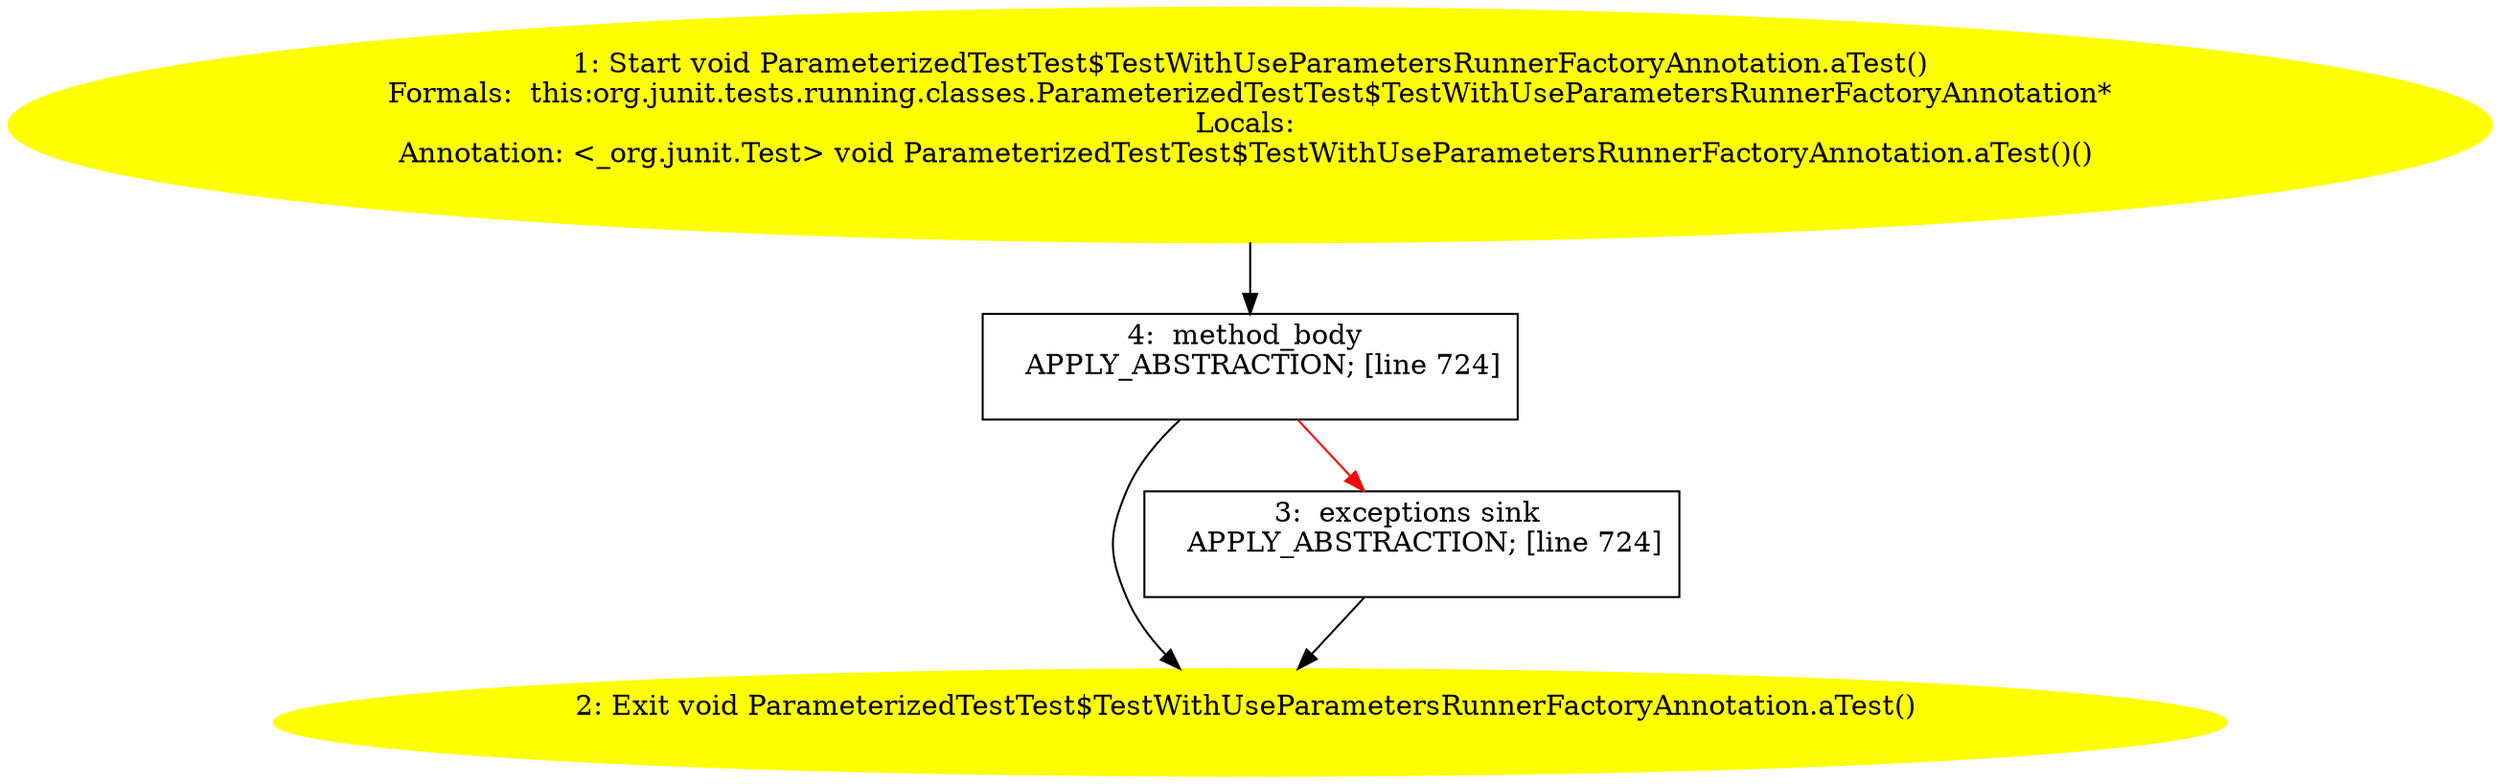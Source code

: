 /* @generated */
digraph cfg {
"org.junit.tests.running.classes.ParameterizedTestTest$TestWithUseParametersRunnerFactoryAnnotation.a.d7dda989c1a67ba79b17fb2a7a134520_1" [label="1: Start void ParameterizedTestTest$TestWithUseParametersRunnerFactoryAnnotation.aTest()\nFormals:  this:org.junit.tests.running.classes.ParameterizedTestTest$TestWithUseParametersRunnerFactoryAnnotation*\nLocals: \nAnnotation: <_org.junit.Test> void ParameterizedTestTest$TestWithUseParametersRunnerFactoryAnnotation.aTest()() \n  " color=yellow style=filled]
	

	 "org.junit.tests.running.classes.ParameterizedTestTest$TestWithUseParametersRunnerFactoryAnnotation.a.d7dda989c1a67ba79b17fb2a7a134520_1" -> "org.junit.tests.running.classes.ParameterizedTestTest$TestWithUseParametersRunnerFactoryAnnotation.a.d7dda989c1a67ba79b17fb2a7a134520_4" ;
"org.junit.tests.running.classes.ParameterizedTestTest$TestWithUseParametersRunnerFactoryAnnotation.a.d7dda989c1a67ba79b17fb2a7a134520_2" [label="2: Exit void ParameterizedTestTest$TestWithUseParametersRunnerFactoryAnnotation.aTest() \n  " color=yellow style=filled]
	

"org.junit.tests.running.classes.ParameterizedTestTest$TestWithUseParametersRunnerFactoryAnnotation.a.d7dda989c1a67ba79b17fb2a7a134520_3" [label="3:  exceptions sink \n   APPLY_ABSTRACTION; [line 724]\n " shape="box"]
	

	 "org.junit.tests.running.classes.ParameterizedTestTest$TestWithUseParametersRunnerFactoryAnnotation.a.d7dda989c1a67ba79b17fb2a7a134520_3" -> "org.junit.tests.running.classes.ParameterizedTestTest$TestWithUseParametersRunnerFactoryAnnotation.a.d7dda989c1a67ba79b17fb2a7a134520_2" ;
"org.junit.tests.running.classes.ParameterizedTestTest$TestWithUseParametersRunnerFactoryAnnotation.a.d7dda989c1a67ba79b17fb2a7a134520_4" [label="4:  method_body \n   APPLY_ABSTRACTION; [line 724]\n " shape="box"]
	

	 "org.junit.tests.running.classes.ParameterizedTestTest$TestWithUseParametersRunnerFactoryAnnotation.a.d7dda989c1a67ba79b17fb2a7a134520_4" -> "org.junit.tests.running.classes.ParameterizedTestTest$TestWithUseParametersRunnerFactoryAnnotation.a.d7dda989c1a67ba79b17fb2a7a134520_2" ;
	 "org.junit.tests.running.classes.ParameterizedTestTest$TestWithUseParametersRunnerFactoryAnnotation.a.d7dda989c1a67ba79b17fb2a7a134520_4" -> "org.junit.tests.running.classes.ParameterizedTestTest$TestWithUseParametersRunnerFactoryAnnotation.a.d7dda989c1a67ba79b17fb2a7a134520_3" [color="red" ];
}
